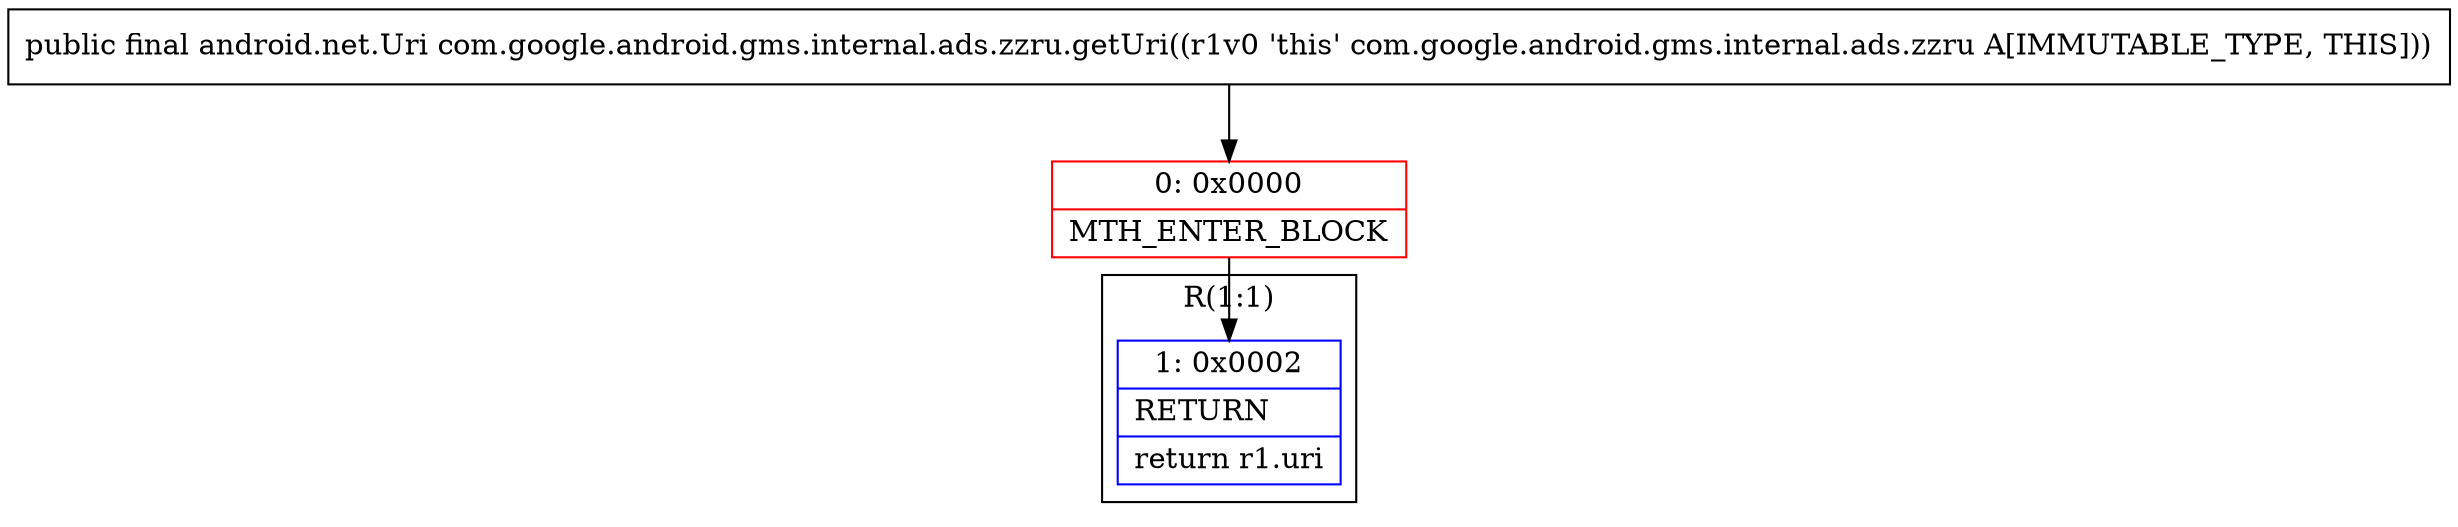 digraph "CFG forcom.google.android.gms.internal.ads.zzru.getUri()Landroid\/net\/Uri;" {
subgraph cluster_Region_7282089 {
label = "R(1:1)";
node [shape=record,color=blue];
Node_1 [shape=record,label="{1\:\ 0x0002|RETURN\l|return r1.uri\l}"];
}
Node_0 [shape=record,color=red,label="{0\:\ 0x0000|MTH_ENTER_BLOCK\l}"];
MethodNode[shape=record,label="{public final android.net.Uri com.google.android.gms.internal.ads.zzru.getUri((r1v0 'this' com.google.android.gms.internal.ads.zzru A[IMMUTABLE_TYPE, THIS])) }"];
MethodNode -> Node_0;
Node_0 -> Node_1;
}

